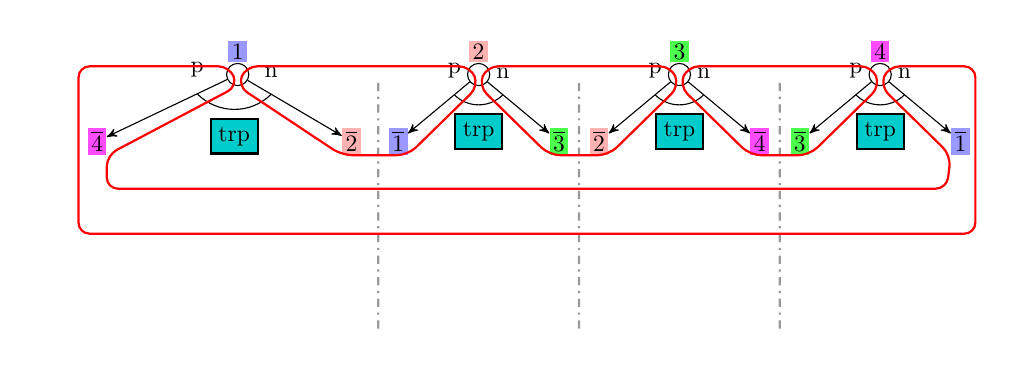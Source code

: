 \usetikzlibrary{arrows,fit}
\begin{tikzpicture}
[
	scale=0.85,
	transform shape
%	edge from parent/.style={draw,->,>=stealth'}
]

\path[use as bounding box] (-30mm,7mm) rectangle (111mm,-40mm);

\definecolor{ref1col}{rgb}{0.6,0.6,1.0}
\definecolor{ref2col}{rgb}{1.0,0.7,0.7}
\definecolor{ref3col}{rgb}{0.3,1.0,0.3}
\definecolor{ref4col}{rgb}{1.0,0.3,1.0}
\definecolor{trpcol}{rgb}{0.0,0.8, 0.8}

\tikzstyle{state}=[draw,circle]
\tikzstyle{trans}=[draw,->,>=stealth']
\tikzstyle{abstr}=[draw,dotted,thick]
\tikzstyle{ref}=[rectangle,inner sep=0.5mm]
\tikzstyle{sepline}=[draw=black!40,thick,dashdotted]
\tikzstyle{trpbox}=[thick,draw=black,fill=trpcol,yshift=-4mm]

% Automaton 1
\node[state] (q1) at (0mm,0mm) {};
\node[] (r4) [below of=q1] {};
\node[node distance=14mm] (r3) [left of=r4] {};
\node[ref,fill=ref4col,node distance=7mm] (r1) [left of=r3] {$\overline{4}$};
\node[] (r5) [right of=r4] {};
\node[ref,fill=ref2col,node distance=7mm] (r2) [right of=r5] {$\overline{2}$};

\draw (q1) edge[trans] node[near start,label={above:p}] (r1mid) {} (r1);
\draw (q1) edge[trans] node[near start,label={above:n}] (r2mid) {} (r2);
%\draw (q1) edge[trans] node[near start,label={below right:t}] (r4mid) {} (r4);
\draw (r1mid.center) to[out=-45,in=225] node[trpbox] {trp} (r2mid.center);

\node[anchor=south,ref,fill=ref1col] at (q1.north) {1};

\node (adfdfds) [right of=q1,xshift=11mm] {};
\node (adfdfds2) [below of=adfdfds,yshift=-30mm] {};
\draw[sepline] (adfdfds) edge (adfdfds2);

% Automaton 2
\node[state] (bq1) [right of=q1,xshift=26mm] {};
\node[] (br4) [below of=bq1] {};
\node[] (br3) [node distance=6mm,left of=br4] {};
\node[ref,fill=ref1col] (br1) [node distance=6mm,left of=br3] {$\overline{1}$};
\node[] (br5) [node distance=6mm,right of=br4] {};
\node[ref,fill=ref3col] (br2) [node distance=6mm,right of=br5] {$\overline{3}$};

\draw (bq1) edge[trans] node[near start,label={above:p}] (br1mid) {} (br1);
\draw (bq1) edge[trans] node[near start,label={above:n}] (br2mid) {} (br2);
%\draw (bq1) edge[trans] node[near start,label={below right:t}] (br4mid) {} (br4);
\draw (br1mid.center) to[out=-45,in=225] node[trpbox] {trp} (br2mid.center);

\node[anchor=south,ref,fill=ref2col] at (bq1.north) {2};

\node (badfdfds) [right of=bq1,xshift=5mm] {};
\node (badfdfds2) [below of=badfdfds,yshift=-30mm] {};
\draw[sepline] (badfdfds) edge (badfdfds2);


% Automaton 3
\node[state] (cq1) [right of=bq1,xshift=20mm] {};
\node[] (cr4) [below of=cq1] {};
\node[] (cr3) [node distance=6mm,left of=cr4] {};
\node[ref,fill=ref2col] (cr1) [node distance=6mm,left of=cr3] {$\overline{2}$};
\node[] (cr5) [node distance=6mm,right of=cr4] {};
\node[ref,fill=ref4col] (cr2) [node distance=6mm,right of=cr5] {$\overline{4}$};

\draw (cq1) edge[trans] node[near start,label={above:p}] (cr1mid) {} (cr1);
\draw (cq1) edge[trans] node[near start,label={above:n}] (cr2mid) {} (cr2);
%\draw (cq1) edge[trans] node[near start,label={below right:t}] (cr4mid) {} (cr4);
\draw (cr1mid.center) to[out=-45,in=225] node[trpbox] {trp} (cr2mid.center);

\node[anchor=south,ref,fill=ref3col] at (cq1.north) {3};

\node (cadfdfds) [right of=cq1,xshift=5mm] {};
\node (cadfdfds2) [below of=cadfdfds,yshift=-30mm] {};
\draw[sepline] (cadfdfds) edge (cadfdfds2);



% Automaton 4
\node[state] (dq1) [right of=cq1,xshift=20mm] {};
\node[] (dr4) [below of=dq1] {};
\node[] (dr3) [node distance=6mm,left of=dr4] {};
\node[ref,fill=ref3col] (dr1) [node distance=6mm,left of=dr3] {$\overline{3}$};
\node[] (dr5) [node distance=6mm,right of=dr4] {};
\node[ref,fill=ref1col] (dr2) [node distance=6mm,right of=dr5] {$\overline{1}$};

\draw (dq1) edge[trans] node[near start,label={above:p}] (dr1mid) {} (dr1);
\draw (dq1) edge[trans] node[near start,label={above:n}] (dr2mid) {} (dr2);
%\draw (dq1) edge[trans] node[near start,label={below right:t}] (dr4mid) {} (dr4);
\draw (dr1mid.center) to[out=-45,in=225] node[trpbox] {trp} (dr2mid.center);

\node[anchor=south,ref,fill=ref4col] at (dq1.north) {4};

% knots
\draw[thick,red,rounded corners] (r2.south west) -- (q1.south) -- (q1.north east) -- (bq1.north west) -- (bq1.south) -- (br1.south east) -- cycle;
\draw[thick,red,rounded corners] (br2.south west) -- (bq1.south) -- (bq1.north east) -- (cq1.north west) -- (cq1.south) -- (cr1.south east) -- cycle;
\draw[thick,red,rounded corners] (cr2.south west) -- (cq1.south) -- (cq1.north east) -- (dq1.north west) -- (dq1.south) -- (dr1.south east) -- cycle;

\draw[thick,red,rounded corners] (dr2.south west) -- (dq1.south) -- (dq1.north east) -- ++(13mm,0mm) -- ++(0mm,-25mm) -- ++(-134mm,0mm) -- ++(0mm,25mm) -- (q1.north west) -- (q1.south) -- (r1.south east) -- ++(0mm,-5mm) -- ++(125.5mm,0mm) -- cycle;

\end{tikzpicture}
